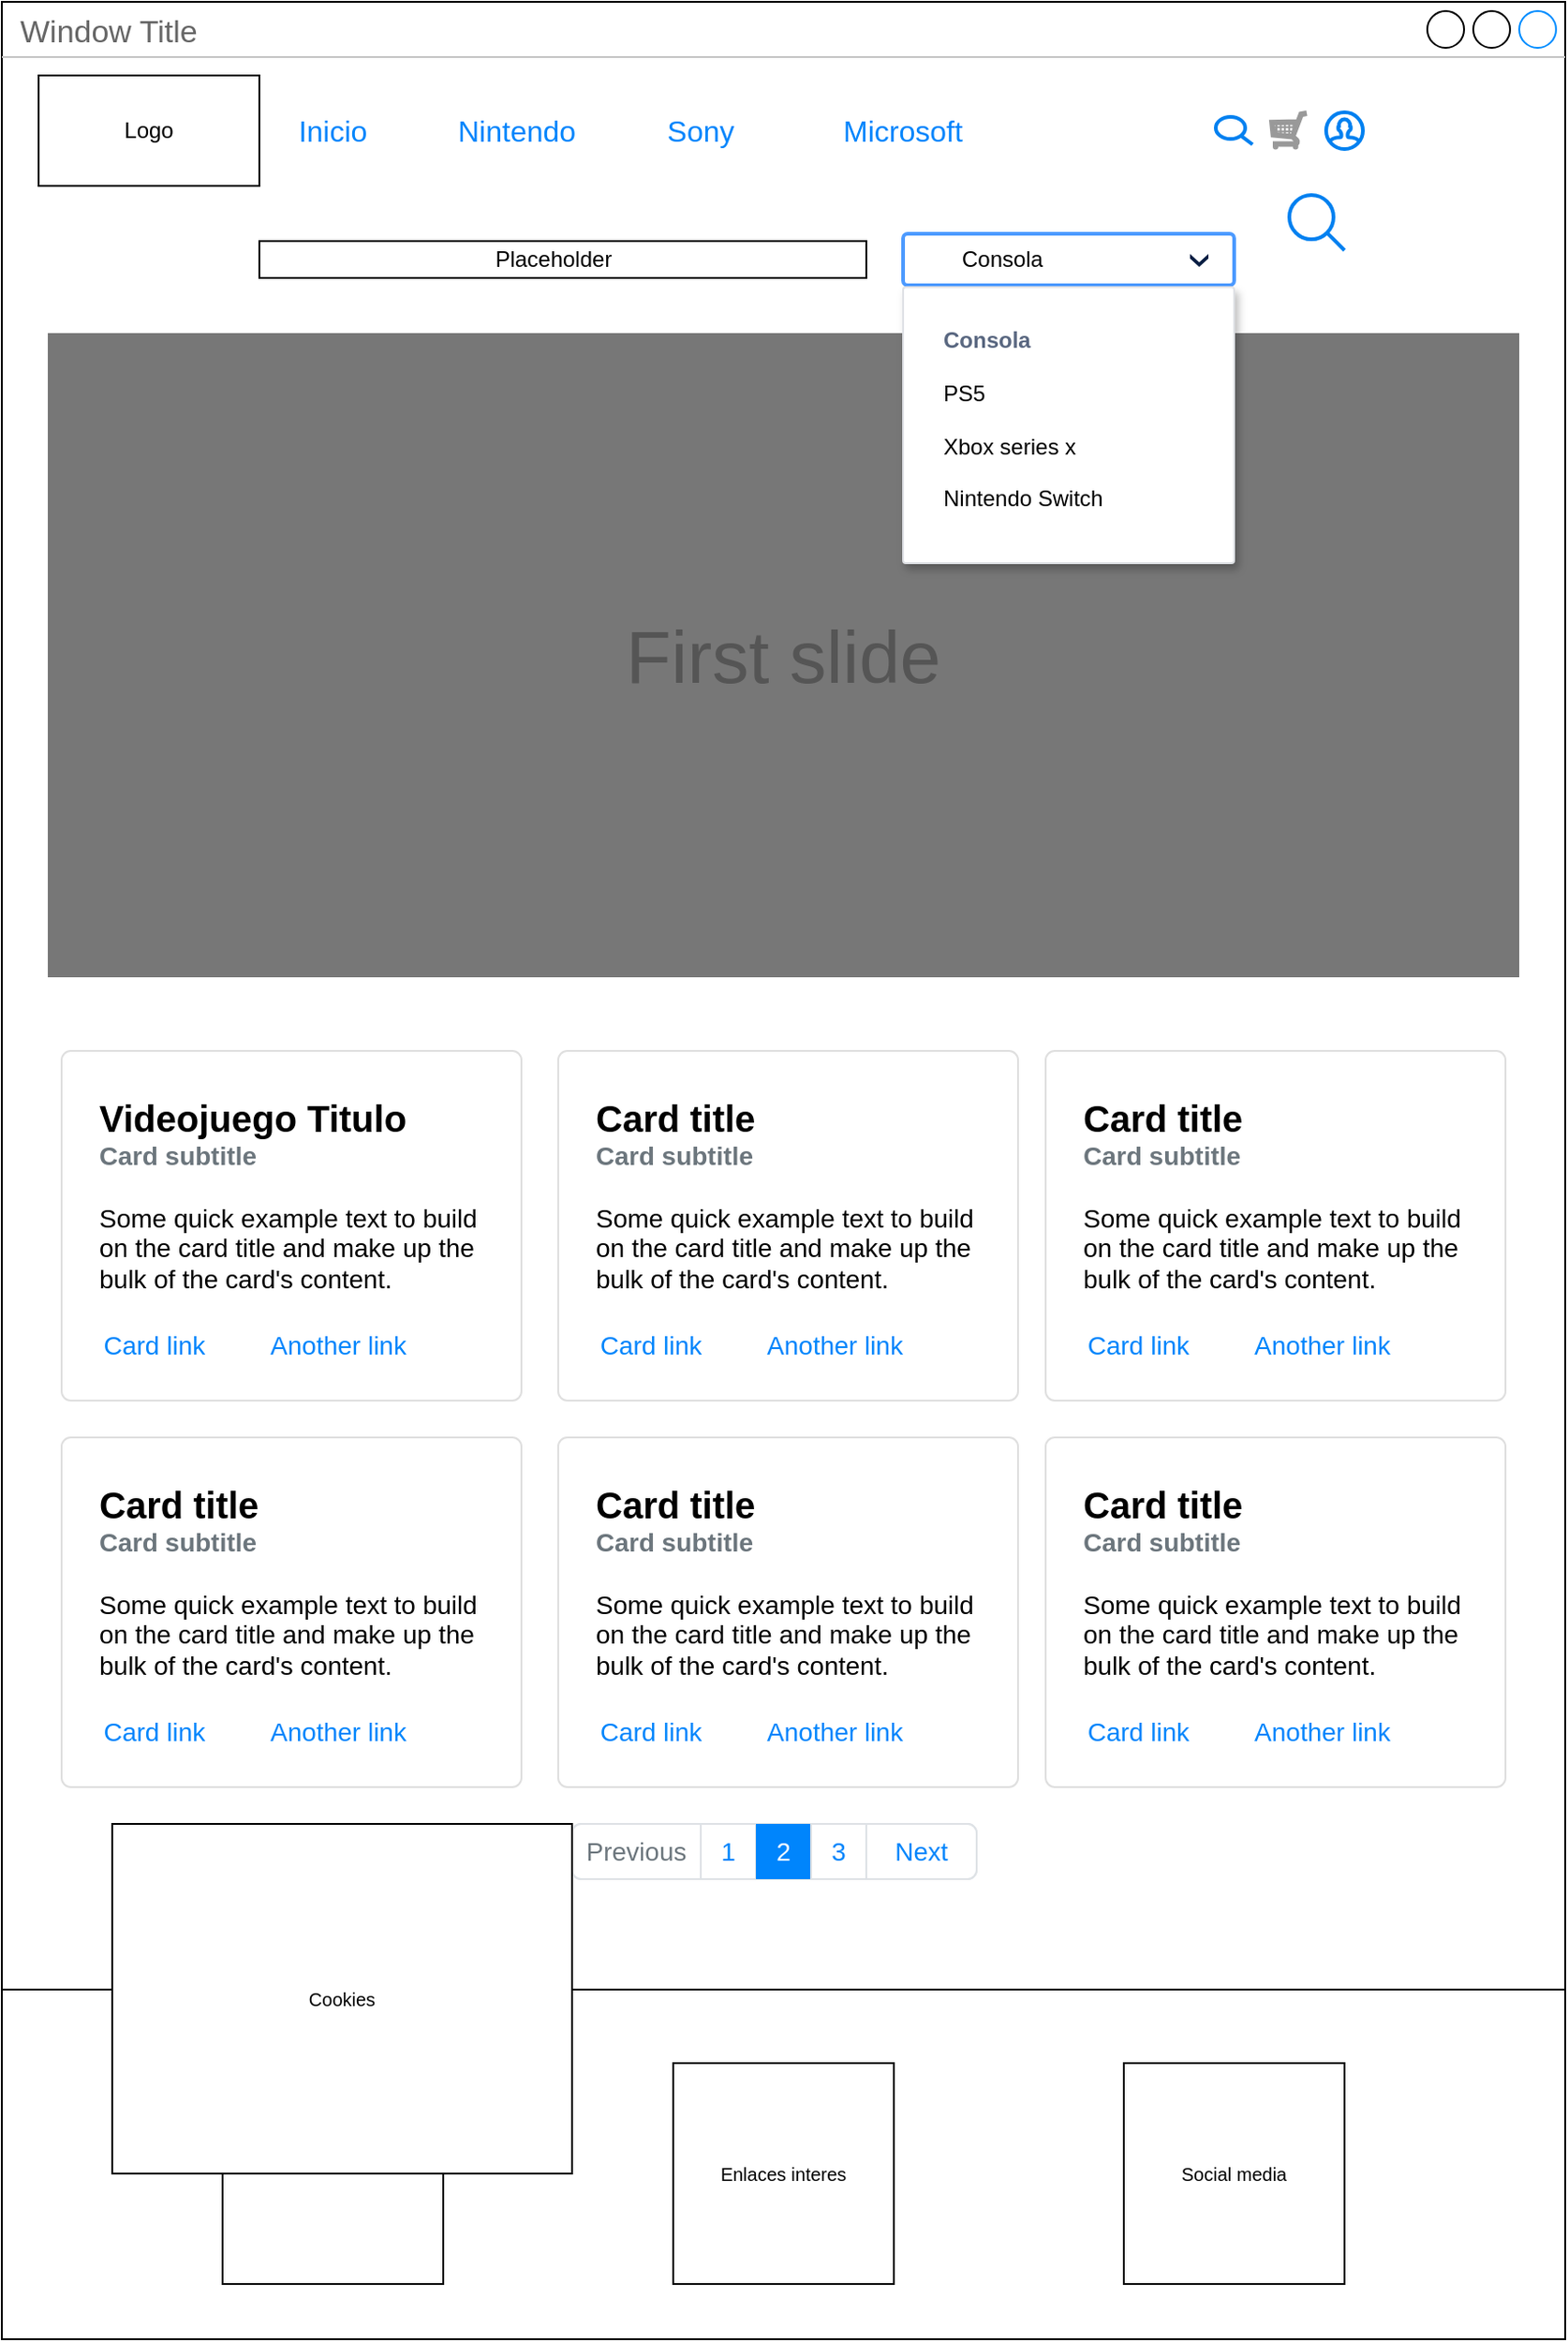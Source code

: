 <mxfile version="20.3.0" type="device"><diagram id="WEGULTpCrjtNPs-VR7pb" name="Page-1"><mxGraphModel dx="677" dy="415" grid="1" gridSize="10" guides="1" tooltips="1" connect="1" arrows="1" fold="1" page="1" pageScale="1" pageWidth="850" pageHeight="1400" math="0" shadow="0"><root><mxCell id="0"/><mxCell id="1" parent="0"/><mxCell id="ey9Alay7k8qmiHoqu3UC-66" value="Window Title" style="strokeWidth=1;shadow=0;dashed=0;align=center;html=1;shape=mxgraph.mockup.containers.window;align=left;verticalAlign=top;spacingLeft=8;strokeColor2=#008cff;strokeColor3=#c4c4c4;fontColor=#666666;mainText=;fontSize=17;labelBackgroundColor=none;" vertex="1" parent="1"><mxGeometry x="40" y="80" width="850" height="1270" as="geometry"/></mxCell><mxCell id="ey9Alay7k8qmiHoqu3UC-81" value="" style="verticalLabelPosition=bottom;shadow=0;dashed=0;align=center;html=1;verticalAlign=top;strokeWidth=1;shape=mxgraph.mockup.misc.shoppingCart;strokeColor=#999999;" vertex="1" parent="1"><mxGeometry x="730" y="140" width="20" height="20" as="geometry"/></mxCell><mxCell id="ey9Alay7k8qmiHoqu3UC-82" value="" style="html=1;verticalLabelPosition=bottom;align=center;labelBackgroundColor=#ffffff;verticalAlign=top;strokeWidth=2;strokeColor=#0080F0;shadow=0;dashed=0;shape=mxgraph.ios7.icons.user;" vertex="1" parent="1"><mxGeometry x="760" y="140" width="20" height="20" as="geometry"/></mxCell><mxCell id="ey9Alay7k8qmiHoqu3UC-83" value="Logo" style="rounded=0;whiteSpace=wrap;html=1;" vertex="1" parent="1"><mxGeometry x="60" y="120" width="120" height="60" as="geometry"/></mxCell><mxCell id="ey9Alay7k8qmiHoqu3UC-84" value="" style="html=1;verticalLabelPosition=bottom;align=center;labelBackgroundColor=#ffffff;verticalAlign=top;strokeWidth=2;strokeColor=#0080F0;shadow=0;dashed=0;shape=mxgraph.ios7.icons.looking_glass;" vertex="1" parent="1"><mxGeometry x="700" y="142.5" width="20" height="15" as="geometry"/></mxCell><mxCell id="ey9Alay7k8qmiHoqu3UC-94" value="Inicio" style="html=1;shadow=0;dashed=0;shape=mxgraph.bootstrap.rrect;rSize=5;strokeColor=none;strokeWidth=1;fillColor=none;fontColor=#0085FC;whiteSpace=wrap;align=center;verticalAlign=middle;spacingLeft=0;fontStyle=0;fontSize=16;spacing=5;" vertex="1" parent="1"><mxGeometry x="190" y="130" width="60" height="40" as="geometry"/></mxCell><mxCell id="ey9Alay7k8qmiHoqu3UC-95" value="Nintendo" style="html=1;shadow=0;dashed=0;shape=mxgraph.bootstrap.rrect;rSize=5;strokeColor=none;strokeWidth=1;fillColor=none;fontColor=#0085FC;whiteSpace=wrap;align=center;verticalAlign=middle;spacingLeft=0;fontStyle=0;fontSize=16;spacing=5;" vertex="1" parent="1"><mxGeometry x="290" y="130" width="60" height="40" as="geometry"/></mxCell><mxCell id="ey9Alay7k8qmiHoqu3UC-96" value="Sony" style="html=1;shadow=0;dashed=0;shape=mxgraph.bootstrap.rrect;rSize=5;strokeColor=none;strokeWidth=1;fillColor=none;fontColor=#0085FC;whiteSpace=wrap;align=center;verticalAlign=middle;spacingLeft=0;fontStyle=0;fontSize=16;spacing=5;" vertex="1" parent="1"><mxGeometry x="390" y="130" width="60" height="40" as="geometry"/></mxCell><mxCell id="ey9Alay7k8qmiHoqu3UC-97" value="Microsoft" style="html=1;shadow=0;dashed=0;shape=mxgraph.bootstrap.rrect;rSize=5;strokeColor=none;strokeWidth=1;fillColor=none;fontColor=#0085FC;whiteSpace=wrap;align=center;verticalAlign=middle;spacingLeft=0;fontStyle=0;fontSize=16;spacing=5;" vertex="1" parent="1"><mxGeometry x="500" y="130" width="60" height="40" as="geometry"/></mxCell><mxCell id="ey9Alay7k8qmiHoqu3UC-98" value="" style="rounded=0;whiteSpace=wrap;html=1;" vertex="1" parent="1"><mxGeometry x="180" y="210" width="330" height="20" as="geometry"/></mxCell><mxCell id="ey9Alay7k8qmiHoqu3UC-99" value="Placeholder" style="text;html=1;strokeColor=none;fillColor=none;align=center;verticalAlign=middle;whiteSpace=wrap;rounded=0;" vertex="1" parent="1"><mxGeometry x="170" y="205" width="340" height="30" as="geometry"/></mxCell><mxCell id="ey9Alay7k8qmiHoqu3UC-100" value="" style="html=1;verticalLabelPosition=bottom;align=center;labelBackgroundColor=#ffffff;verticalAlign=top;strokeWidth=2;strokeColor=#0080F0;shadow=0;dashed=0;shape=mxgraph.ios7.icons.looking_glass;" vertex="1" parent="1"><mxGeometry x="740" y="185" width="30" height="30" as="geometry"/></mxCell><mxCell id="ey9Alay7k8qmiHoqu3UC-102" value="Consola" style="rounded=1;arcSize=9;fillColor=#ffffff;strokeColor=#4C9AFF;html=1;strokeWidth=2;spacingLeft=30;fontColor=#000000;align=left" vertex="1" parent="1"><mxGeometry x="530" y="206" width="180" height="28" as="geometry"/></mxCell><mxCell id="ey9Alay7k8qmiHoqu3UC-103" value="" style="shape=step;whiteSpace=wrap;html=1;rounded=0;strokeColor=none;strokeWidth=2;fillColor=#0A1E43;gradientColor=none;fontFamily=Verdana;fontSize=14;fontColor=#000000;align=left;direction=south;size=0.65;" vertex="1" parent="ey9Alay7k8qmiHoqu3UC-102"><mxGeometry x="1" y="0.5" width="10" height="7" relative="1" as="geometry"><mxPoint x="-24" y="-3" as="offset"/></mxGeometry></mxCell><mxCell id="ey9Alay7k8qmiHoqu3UC-132" value="&lt;b&gt;&lt;font style=&quot;font-size: 20px&quot;&gt;Videojuego Titulo&lt;/font&gt;&lt;/b&gt;&lt;font color=&quot;#6c767d&quot;&gt;&lt;b&gt;&lt;font style=&quot;font-size: 14px&quot;&gt;&lt;br style=&quot;font-size: 10px&quot;&gt;Card subtitle&lt;br&gt;&lt;/font&gt;&lt;/b&gt;&lt;/font&gt;&lt;br style=&quot;font-size: 14px&quot;&gt;Some quick example text to build on the card title and make up the bulk of the card's content." style="html=1;shadow=0;dashed=0;shape=mxgraph.bootstrap.rrect;rSize=5;strokeColor=#DFDFDF;html=1;whiteSpace=wrap;fillColor=#ffffff;fontColor=#000000;verticalAlign=top;align=left;spacing=20;fontSize=14;" vertex="1" parent="1"><mxGeometry x="72.5" y="650" width="250" height="190" as="geometry"/></mxCell><mxCell id="ey9Alay7k8qmiHoqu3UC-133" value="Card link" style="html=1;shadow=0;dashed=0;shape=mxgraph.bootstrap.rrect;rSize=5;perimeter=none;whiteSpace=wrap;fillColor=none;strokeColor=none;fontColor=#0085FC;resizeWidth=1;fontSize=14;align=center;" vertex="1" parent="ey9Alay7k8qmiHoqu3UC-132"><mxGeometry y="1" width="80" height="40" relative="1" as="geometry"><mxPoint x="10" y="-50" as="offset"/></mxGeometry></mxCell><mxCell id="ey9Alay7k8qmiHoqu3UC-134" value="Another link" style="html=1;shadow=0;dashed=0;shape=mxgraph.bootstrap.rrect;rSize=5;perimeter=none;whiteSpace=wrap;fillColor=none;strokeColor=none;fontColor=#0085FC;resizeWidth=1;fontSize=14;align=center;" vertex="1" parent="ey9Alay7k8qmiHoqu3UC-132"><mxGeometry y="1" width="100" height="40" relative="1" as="geometry"><mxPoint x="100" y="-50" as="offset"/></mxGeometry></mxCell><mxCell id="ey9Alay7k8qmiHoqu3UC-135" value="&lt;b&gt;&lt;font style=&quot;font-size: 20px&quot;&gt;Card title&lt;/font&gt;&lt;/b&gt;&lt;font color=&quot;#6c767d&quot;&gt;&lt;b&gt;&lt;font style=&quot;font-size: 14px&quot;&gt;&lt;br style=&quot;font-size: 10px&quot;&gt;Card subtitle&lt;br&gt;&lt;/font&gt;&lt;/b&gt;&lt;/font&gt;&lt;br style=&quot;font-size: 14px&quot;&gt;Some quick example text to build on the card title and make up the bulk of the card's content." style="html=1;shadow=0;dashed=0;shape=mxgraph.bootstrap.rrect;rSize=5;strokeColor=#DFDFDF;html=1;whiteSpace=wrap;fillColor=#ffffff;fontColor=#000000;verticalAlign=top;align=left;spacing=20;fontSize=14;" vertex="1" parent="1"><mxGeometry x="342.5" y="650" width="250" height="190" as="geometry"/></mxCell><mxCell id="ey9Alay7k8qmiHoqu3UC-136" value="Card link" style="html=1;shadow=0;dashed=0;shape=mxgraph.bootstrap.rrect;rSize=5;perimeter=none;whiteSpace=wrap;fillColor=none;strokeColor=none;fontColor=#0085FC;resizeWidth=1;fontSize=14;align=center;" vertex="1" parent="ey9Alay7k8qmiHoqu3UC-135"><mxGeometry y="1" width="80" height="40" relative="1" as="geometry"><mxPoint x="10" y="-50" as="offset"/></mxGeometry></mxCell><mxCell id="ey9Alay7k8qmiHoqu3UC-137" value="Another link" style="html=1;shadow=0;dashed=0;shape=mxgraph.bootstrap.rrect;rSize=5;perimeter=none;whiteSpace=wrap;fillColor=none;strokeColor=none;fontColor=#0085FC;resizeWidth=1;fontSize=14;align=center;" vertex="1" parent="ey9Alay7k8qmiHoqu3UC-135"><mxGeometry y="1" width="100" height="40" relative="1" as="geometry"><mxPoint x="100" y="-50" as="offset"/></mxGeometry></mxCell><mxCell id="ey9Alay7k8qmiHoqu3UC-141" value="&lt;b&gt;&lt;font style=&quot;font-size: 20px&quot;&gt;Card title&lt;/font&gt;&lt;/b&gt;&lt;font color=&quot;#6c767d&quot;&gt;&lt;b&gt;&lt;font style=&quot;font-size: 14px&quot;&gt;&lt;br style=&quot;font-size: 10px&quot;&gt;Card subtitle&lt;br&gt;&lt;/font&gt;&lt;/b&gt;&lt;/font&gt;&lt;br style=&quot;font-size: 14px&quot;&gt;Some quick example text to build on the card title and make up the bulk of the card's content." style="html=1;shadow=0;dashed=0;shape=mxgraph.bootstrap.rrect;rSize=5;strokeColor=#DFDFDF;html=1;whiteSpace=wrap;fillColor=#ffffff;fontColor=#000000;verticalAlign=top;align=left;spacing=20;fontSize=14;" vertex="1" parent="1"><mxGeometry x="607.5" y="650" width="250" height="190" as="geometry"/></mxCell><mxCell id="ey9Alay7k8qmiHoqu3UC-142" value="Card link" style="html=1;shadow=0;dashed=0;shape=mxgraph.bootstrap.rrect;rSize=5;perimeter=none;whiteSpace=wrap;fillColor=none;strokeColor=none;fontColor=#0085FC;resizeWidth=1;fontSize=14;align=center;" vertex="1" parent="ey9Alay7k8qmiHoqu3UC-141"><mxGeometry y="1" width="80" height="40" relative="1" as="geometry"><mxPoint x="10" y="-50" as="offset"/></mxGeometry></mxCell><mxCell id="ey9Alay7k8qmiHoqu3UC-143" value="Another link" style="html=1;shadow=0;dashed=0;shape=mxgraph.bootstrap.rrect;rSize=5;perimeter=none;whiteSpace=wrap;fillColor=none;strokeColor=none;fontColor=#0085FC;resizeWidth=1;fontSize=14;align=center;" vertex="1" parent="ey9Alay7k8qmiHoqu3UC-141"><mxGeometry y="1" width="100" height="40" relative="1" as="geometry"><mxPoint x="100" y="-50" as="offset"/></mxGeometry></mxCell><mxCell id="ey9Alay7k8qmiHoqu3UC-144" value="&lt;b&gt;&lt;font style=&quot;font-size: 20px&quot;&gt;Card title&lt;/font&gt;&lt;/b&gt;&lt;font color=&quot;#6c767d&quot;&gt;&lt;b&gt;&lt;font style=&quot;font-size: 14px&quot;&gt;&lt;br style=&quot;font-size: 10px&quot;&gt;Card subtitle&lt;br&gt;&lt;/font&gt;&lt;/b&gt;&lt;/font&gt;&lt;br style=&quot;font-size: 14px&quot;&gt;Some quick example text to build on the card title and make up the bulk of the card's content." style="html=1;shadow=0;dashed=0;shape=mxgraph.bootstrap.rrect;rSize=5;strokeColor=#DFDFDF;html=1;whiteSpace=wrap;fillColor=#ffffff;fontColor=#000000;verticalAlign=top;align=left;spacing=20;fontSize=14;" vertex="1" parent="1"><mxGeometry x="72.5" y="860" width="250" height="190" as="geometry"/></mxCell><mxCell id="ey9Alay7k8qmiHoqu3UC-145" value="Card link" style="html=1;shadow=0;dashed=0;shape=mxgraph.bootstrap.rrect;rSize=5;perimeter=none;whiteSpace=wrap;fillColor=none;strokeColor=none;fontColor=#0085FC;resizeWidth=1;fontSize=14;align=center;" vertex="1" parent="ey9Alay7k8qmiHoqu3UC-144"><mxGeometry y="1" width="80" height="40" relative="1" as="geometry"><mxPoint x="10" y="-50" as="offset"/></mxGeometry></mxCell><mxCell id="ey9Alay7k8qmiHoqu3UC-146" value="Another link" style="html=1;shadow=0;dashed=0;shape=mxgraph.bootstrap.rrect;rSize=5;perimeter=none;whiteSpace=wrap;fillColor=none;strokeColor=none;fontColor=#0085FC;resizeWidth=1;fontSize=14;align=center;" vertex="1" parent="ey9Alay7k8qmiHoqu3UC-144"><mxGeometry y="1" width="100" height="40" relative="1" as="geometry"><mxPoint x="100" y="-50" as="offset"/></mxGeometry></mxCell><mxCell id="ey9Alay7k8qmiHoqu3UC-147" value="&lt;b&gt;&lt;font style=&quot;font-size: 20px&quot;&gt;Card title&lt;/font&gt;&lt;/b&gt;&lt;font color=&quot;#6c767d&quot;&gt;&lt;b&gt;&lt;font style=&quot;font-size: 14px&quot;&gt;&lt;br style=&quot;font-size: 10px&quot;&gt;Card subtitle&lt;br&gt;&lt;/font&gt;&lt;/b&gt;&lt;/font&gt;&lt;br style=&quot;font-size: 14px&quot;&gt;Some quick example text to build on the card title and make up the bulk of the card's content." style="html=1;shadow=0;dashed=0;shape=mxgraph.bootstrap.rrect;rSize=5;strokeColor=#DFDFDF;html=1;whiteSpace=wrap;fillColor=#ffffff;fontColor=#000000;verticalAlign=top;align=left;spacing=20;fontSize=14;" vertex="1" parent="1"><mxGeometry x="342.5" y="860" width="250" height="190" as="geometry"/></mxCell><mxCell id="ey9Alay7k8qmiHoqu3UC-148" value="Card link" style="html=1;shadow=0;dashed=0;shape=mxgraph.bootstrap.rrect;rSize=5;perimeter=none;whiteSpace=wrap;fillColor=none;strokeColor=none;fontColor=#0085FC;resizeWidth=1;fontSize=14;align=center;" vertex="1" parent="ey9Alay7k8qmiHoqu3UC-147"><mxGeometry y="1" width="80" height="40" relative="1" as="geometry"><mxPoint x="10" y="-50" as="offset"/></mxGeometry></mxCell><mxCell id="ey9Alay7k8qmiHoqu3UC-149" value="Another link" style="html=1;shadow=0;dashed=0;shape=mxgraph.bootstrap.rrect;rSize=5;perimeter=none;whiteSpace=wrap;fillColor=none;strokeColor=none;fontColor=#0085FC;resizeWidth=1;fontSize=14;align=center;" vertex="1" parent="ey9Alay7k8qmiHoqu3UC-147"><mxGeometry y="1" width="100" height="40" relative="1" as="geometry"><mxPoint x="100" y="-50" as="offset"/></mxGeometry></mxCell><mxCell id="ey9Alay7k8qmiHoqu3UC-150" value="&lt;b&gt;&lt;font style=&quot;font-size: 20px&quot;&gt;Card title&lt;/font&gt;&lt;/b&gt;&lt;font color=&quot;#6c767d&quot;&gt;&lt;b&gt;&lt;font style=&quot;font-size: 14px&quot;&gt;&lt;br style=&quot;font-size: 10px&quot;&gt;Card subtitle&lt;br&gt;&lt;/font&gt;&lt;/b&gt;&lt;/font&gt;&lt;br style=&quot;font-size: 14px&quot;&gt;Some quick example text to build on the card title and make up the bulk of the card's content." style="html=1;shadow=0;dashed=0;shape=mxgraph.bootstrap.rrect;rSize=5;strokeColor=#DFDFDF;html=1;whiteSpace=wrap;fillColor=#ffffff;fontColor=#000000;verticalAlign=top;align=left;spacing=20;fontSize=14;" vertex="1" parent="1"><mxGeometry x="607.5" y="860" width="250" height="190" as="geometry"/></mxCell><mxCell id="ey9Alay7k8qmiHoqu3UC-151" value="Card link" style="html=1;shadow=0;dashed=0;shape=mxgraph.bootstrap.rrect;rSize=5;perimeter=none;whiteSpace=wrap;fillColor=none;strokeColor=none;fontColor=#0085FC;resizeWidth=1;fontSize=14;align=center;" vertex="1" parent="ey9Alay7k8qmiHoqu3UC-150"><mxGeometry y="1" width="80" height="40" relative="1" as="geometry"><mxPoint x="10" y="-50" as="offset"/></mxGeometry></mxCell><mxCell id="ey9Alay7k8qmiHoqu3UC-152" value="Another link" style="html=1;shadow=0;dashed=0;shape=mxgraph.bootstrap.rrect;rSize=5;perimeter=none;whiteSpace=wrap;fillColor=none;strokeColor=none;fontColor=#0085FC;resizeWidth=1;fontSize=14;align=center;" vertex="1" parent="ey9Alay7k8qmiHoqu3UC-150"><mxGeometry y="1" width="100" height="40" relative="1" as="geometry"><mxPoint x="100" y="-50" as="offset"/></mxGeometry></mxCell><mxCell id="ey9Alay7k8qmiHoqu3UC-153" value="" style="html=1;shadow=0;dashed=0;shape=mxgraph.bootstrap.rrect;rSize=5;strokeColor=#DEE2E6;html=1;whiteSpace=wrap;fillColor=#ffffff;fontColor=#0085FC;fontSize=14;" vertex="1" parent="1"><mxGeometry x="350" y="1070" width="220" height="30" as="geometry"/></mxCell><mxCell id="ey9Alay7k8qmiHoqu3UC-154" value="Previous" style="strokeColor=inherit;fillColor=inherit;gradientColor=inherit;html=1;shadow=0;dashed=0;shape=mxgraph.bootstrap.leftButton;rSize=5;perimeter=none;whiteSpace=wrap;resizeHeight=1;fontColor=#6C767D;fontSize=14;" vertex="1" parent="ey9Alay7k8qmiHoqu3UC-153"><mxGeometry width="70" height="30" relative="1" as="geometry"/></mxCell><mxCell id="ey9Alay7k8qmiHoqu3UC-155" value="1" style="strokeColor=inherit;fillColor=inherit;gradientColor=inherit;fontColor=inherit;html=1;shadow=0;dashed=0;perimeter=none;whiteSpace=wrap;resizeHeight=1;fontSize=14;" vertex="1" parent="ey9Alay7k8qmiHoqu3UC-153"><mxGeometry width="30" height="30" relative="1" as="geometry"><mxPoint x="70" as="offset"/></mxGeometry></mxCell><mxCell id="ey9Alay7k8qmiHoqu3UC-156" value="2" style="html=1;shadow=0;dashed=0;perimeter=none;whiteSpace=wrap;resizeHeight=1;fillColor=#0085FC;strokeColor=none;fontColor=#ffffff;fontSize=14;" vertex="1" parent="ey9Alay7k8qmiHoqu3UC-153"><mxGeometry width="30" height="30" relative="1" as="geometry"><mxPoint x="100" as="offset"/></mxGeometry></mxCell><mxCell id="ey9Alay7k8qmiHoqu3UC-157" value="3" style="strokeColor=inherit;fillColor=inherit;gradientColor=inherit;fontColor=inherit;html=1;shadow=0;dashed=0;perimeter=none;whiteSpace=wrap;resizeHeight=1;fontSize=14;" vertex="1" parent="ey9Alay7k8qmiHoqu3UC-153"><mxGeometry width="30" height="30" relative="1" as="geometry"><mxPoint x="130" as="offset"/></mxGeometry></mxCell><mxCell id="ey9Alay7k8qmiHoqu3UC-158" value="Next" style="strokeColor=inherit;fillColor=inherit;gradientColor=inherit;fontColor=inherit;html=1;shadow=0;dashed=0;shape=mxgraph.bootstrap.rightButton;rSize=5;perimeter=none;whiteSpace=wrap;resizeHeight=1;fontSize=14;" vertex="1" parent="ey9Alay7k8qmiHoqu3UC-153"><mxGeometry x="1" width="60" height="30" relative="1" as="geometry"><mxPoint x="-60" as="offset"/></mxGeometry></mxCell><mxCell id="ey9Alay7k8qmiHoqu3UC-175" value="First slide" style="html=1;shadow=0;dashed=0;strokeColor=none;strokeWidth=1;fillColor=#777777;fontColor=#555555;whiteSpace=wrap;align=center;verticalAlign=middle;fontStyle=0;fontSize=40;" vertex="1" parent="1"><mxGeometry x="65" y="260" width="800" height="350" as="geometry"/></mxCell><mxCell id="ey9Alay7k8qmiHoqu3UC-106" value="&lt;font color=&quot;#596780&quot;&gt;&lt;b&gt;Consola&lt;br&gt;&lt;/b&gt;&lt;/font&gt;&lt;br&gt;&lt;div&gt;&lt;div&gt;PS5&lt;/div&gt;&lt;br&gt;&lt;div&gt;Xbox series x&lt;/div&gt;&lt;br&gt;&lt;div&gt;Nintendo Switch&lt;/div&gt;&lt;div&gt;&lt;br&gt;&lt;/div&gt;&lt;/div&gt;" style="html=1;rounded=1;fillColor=#ffffff;strokeColor=#DFE1E5;fontSize=12;align=left;fontColor=#000000;shadow=1;arcSize=1;whiteSpace=wrap;spacing=2;verticalAlign=top;fontStyle=0;spacingLeft=20;spacingTop=15;" vertex="1" parent="1"><mxGeometry x="530" y="235" width="180" height="150" as="geometry"/></mxCell><mxCell id="ey9Alay7k8qmiHoqu3UC-176" value="" style="rounded=0;whiteSpace=wrap;html=1;fontSize=10;" vertex="1" parent="1"><mxGeometry x="40" y="1160" width="850" height="190" as="geometry"/></mxCell><mxCell id="ey9Alay7k8qmiHoqu3UC-179" value="" style="rounded=0;whiteSpace=wrap;html=1;fontSize=10;" vertex="1" parent="1"><mxGeometry x="160" y="1200" width="120" height="120" as="geometry"/></mxCell><mxCell id="ey9Alay7k8qmiHoqu3UC-180" value="Enlaces interes" style="rounded=0;whiteSpace=wrap;html=1;fontSize=10;" vertex="1" parent="1"><mxGeometry x="405" y="1200" width="120" height="120" as="geometry"/></mxCell><mxCell id="ey9Alay7k8qmiHoqu3UC-181" value="" style="rounded=0;whiteSpace=wrap;html=1;fontSize=10;" vertex="1" parent="1"><mxGeometry x="650" y="1200" width="120" height="120" as="geometry"/></mxCell><mxCell id="ey9Alay7k8qmiHoqu3UC-183" value="Social media" style="text;html=1;strokeColor=none;fillColor=none;align=center;verticalAlign=middle;whiteSpace=wrap;rounded=0;fontSize=10;" vertex="1" parent="1"><mxGeometry x="680" y="1245" width="60" height="30" as="geometry"/></mxCell><mxCell id="ey9Alay7k8qmiHoqu3UC-184" value="Cookies" style="rounded=0;whiteSpace=wrap;html=1;fontSize=10;" vertex="1" parent="1"><mxGeometry x="100" y="1070" width="250" height="190" as="geometry"/></mxCell></root></mxGraphModel></diagram></mxfile>